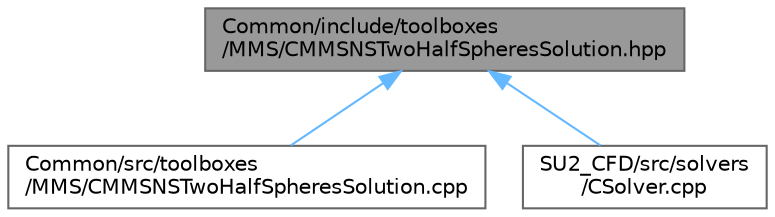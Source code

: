 digraph "Common/include/toolboxes/MMS/CMMSNSTwoHalfSpheresSolution.hpp"
{
 // LATEX_PDF_SIZE
  bgcolor="transparent";
  edge [fontname=Helvetica,fontsize=10,labelfontname=Helvetica,labelfontsize=10];
  node [fontname=Helvetica,fontsize=10,shape=box,height=0.2,width=0.4];
  Node1 [id="Node000001",label="Common/include/toolboxes\l/MMS/CMMSNSTwoHalfSpheresSolution.hpp",height=0.2,width=0.4,color="gray40", fillcolor="grey60", style="filled", fontcolor="black",tooltip="Header file for the class CMMSNSTwoHalfSpheresSolution. The implementations are in the CMMSNSTwoHalfS..."];
  Node1 -> Node2 [id="edge1_Node000001_Node000002",dir="back",color="steelblue1",style="solid",tooltip=" "];
  Node2 [id="Node000002",label="Common/src/toolboxes\l/MMS/CMMSNSTwoHalfSpheresSolution.cpp",height=0.2,width=0.4,color="grey40", fillcolor="white", style="filled",URL="$CMMSNSTwoHalfSpheresSolution_8cpp.html",tooltip="Implementations of the member functions of CMMSNSTwoHalfSpheresSolution."];
  Node1 -> Node3 [id="edge2_Node000001_Node000003",dir="back",color="steelblue1",style="solid",tooltip=" "];
  Node3 [id="Node000003",label="SU2_CFD/src/solvers\l/CSolver.cpp",height=0.2,width=0.4,color="grey40", fillcolor="white", style="filled",URL="$CSolver_8cpp.html",tooltip="Main subroutines for CSolver class."];
}
